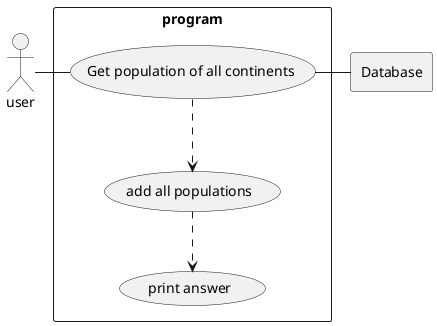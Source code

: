 @startuml

actor user as "user"

rectangle Database

rectangle "program" {
    usecase UC4 as "Get population of all continents"

    usecase UCa as "add all populations"
    usecase UCb as "print answer"


    user - UC4

    UC4 ..> UCa
    UCa ..> UCb


    UC4 - Database

}

@enduml